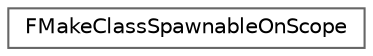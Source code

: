 digraph "Graphical Class Hierarchy"
{
 // INTERACTIVE_SVG=YES
 // LATEX_PDF_SIZE
  bgcolor="transparent";
  edge [fontname=Helvetica,fontsize=10,labelfontname=Helvetica,labelfontsize=10];
  node [fontname=Helvetica,fontsize=10,shape=box,height=0.2,width=0.4];
  rankdir="LR";
  Node0 [id="Node000000",label="FMakeClassSpawnableOnScope",height=0.2,width=0.4,color="grey40", fillcolor="white", style="filled",URL="$d8/d08/structFMakeClassSpawnableOnScope.html",tooltip=" "];
}
